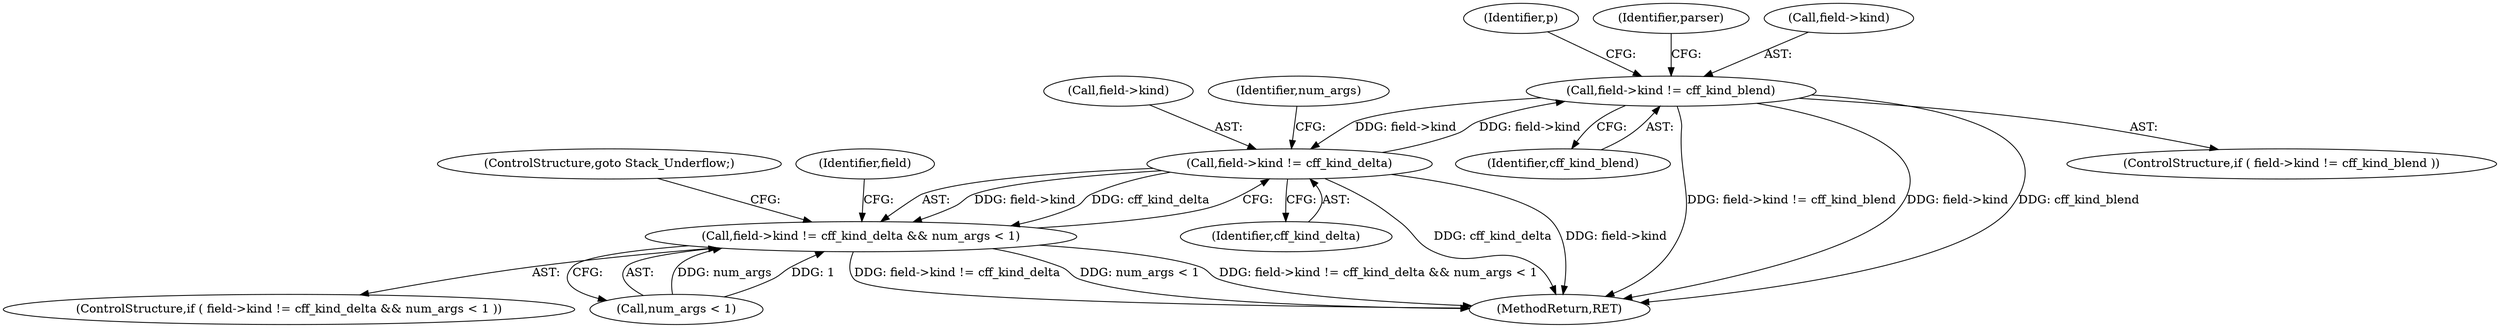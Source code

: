 digraph "0_savannah_beecf80a6deecbaf5d264d4f864451bde4fe98b8@pointer" {
"1000991" [label="(Call,field->kind != cff_kind_blend)"];
"1000742" [label="(Call,field->kind != cff_kind_delta)"];
"1000991" [label="(Call,field->kind != cff_kind_blend)"];
"1000741" [label="(Call,field->kind != cff_kind_delta && num_args < 1)"];
"1000746" [label="(Identifier,cff_kind_delta)"];
"1000995" [label="(Identifier,cff_kind_blend)"];
"1000740" [label="(ControlStructure,if ( field->kind != cff_kind_delta && num_args < 1 ))"];
"1001026" [label="(MethodReturn,RET)"];
"1000991" [label="(Call,field->kind != cff_kind_blend)"];
"1001004" [label="(Identifier,p)"];
"1000743" [label="(Call,field->kind)"];
"1000747" [label="(Call,num_args < 1)"];
"1000742" [label="(Call,field->kind != cff_kind_delta)"];
"1000998" [label="(Identifier,parser)"];
"1000992" [label="(Call,field->kind)"];
"1000741" [label="(Call,field->kind != cff_kind_delta && num_args < 1)"];
"1000750" [label="(ControlStructure,goto Stack_Underflow;)"];
"1000753" [label="(Identifier,field)"];
"1000990" [label="(ControlStructure,if ( field->kind != cff_kind_blend ))"];
"1000748" [label="(Identifier,num_args)"];
"1000991" -> "1000990"  [label="AST: "];
"1000991" -> "1000995"  [label="CFG: "];
"1000992" -> "1000991"  [label="AST: "];
"1000995" -> "1000991"  [label="AST: "];
"1000998" -> "1000991"  [label="CFG: "];
"1001004" -> "1000991"  [label="CFG: "];
"1000991" -> "1001026"  [label="DDG: field->kind != cff_kind_blend"];
"1000991" -> "1001026"  [label="DDG: field->kind"];
"1000991" -> "1001026"  [label="DDG: cff_kind_blend"];
"1000991" -> "1000742"  [label="DDG: field->kind"];
"1000742" -> "1000991"  [label="DDG: field->kind"];
"1000742" -> "1000741"  [label="AST: "];
"1000742" -> "1000746"  [label="CFG: "];
"1000743" -> "1000742"  [label="AST: "];
"1000746" -> "1000742"  [label="AST: "];
"1000748" -> "1000742"  [label="CFG: "];
"1000741" -> "1000742"  [label="CFG: "];
"1000742" -> "1001026"  [label="DDG: cff_kind_delta"];
"1000742" -> "1001026"  [label="DDG: field->kind"];
"1000742" -> "1000741"  [label="DDG: field->kind"];
"1000742" -> "1000741"  [label="DDG: cff_kind_delta"];
"1000741" -> "1000740"  [label="AST: "];
"1000741" -> "1000747"  [label="CFG: "];
"1000747" -> "1000741"  [label="AST: "];
"1000750" -> "1000741"  [label="CFG: "];
"1000753" -> "1000741"  [label="CFG: "];
"1000741" -> "1001026"  [label="DDG: field->kind != cff_kind_delta"];
"1000741" -> "1001026"  [label="DDG: num_args < 1"];
"1000741" -> "1001026"  [label="DDG: field->kind != cff_kind_delta && num_args < 1"];
"1000747" -> "1000741"  [label="DDG: num_args"];
"1000747" -> "1000741"  [label="DDG: 1"];
}
